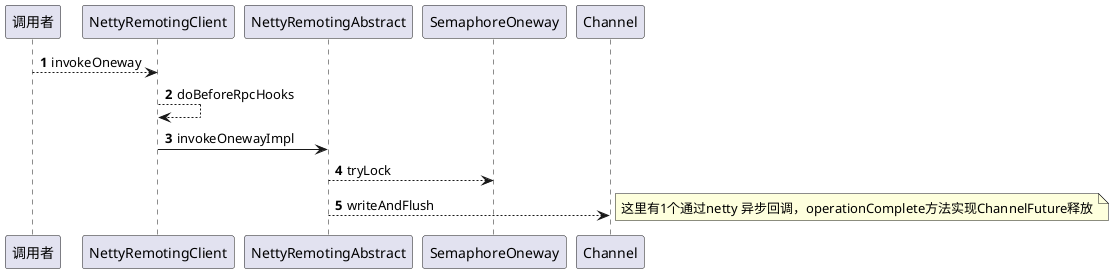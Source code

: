 @startuml
autonumber
调用者 --> NettyRemotingClient: invokeOneway
NettyRemotingClient-->NettyRemotingClient:doBeforeRpcHooks
NettyRemotingClient->NettyRemotingAbstract:invokeOnewayImpl
NettyRemotingAbstract-->SemaphoreOneway:tryLock
NettyRemotingAbstract-->Channel:writeAndFlush
note right:这里有1个通过netty 异步回调，operationComplete方法实现ChannelFuture释放

'operationComplete
@enduml